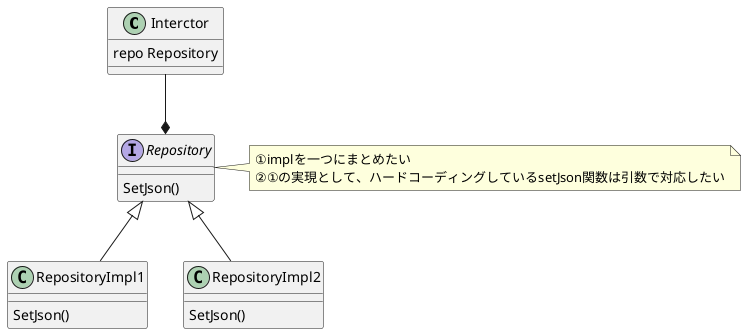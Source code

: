 @startuml
class Interctor {
  repo Repository
}

interface Repository {
    SetJson()
}
note right of Repository {
    ①implを一つにまとめたい
    ②①の実現として、ハードコーディングしているsetJson関数は引数で対応したい
}

class RepositoryImpl1 {
    SetJson()
}
note left of RepositoryImpl1::setJson
    パラメータ等をハードコーディング
end note

class RepositoryImpl2 {
    SetJson()
}
note right of RepositoryImpl2::setJson
    パラメータ等をハードコーディング
end note

Interctor --* Repository
Repository <|-- RepositoryImpl1
Repository <|-- RepositoryImpl2
@enduml